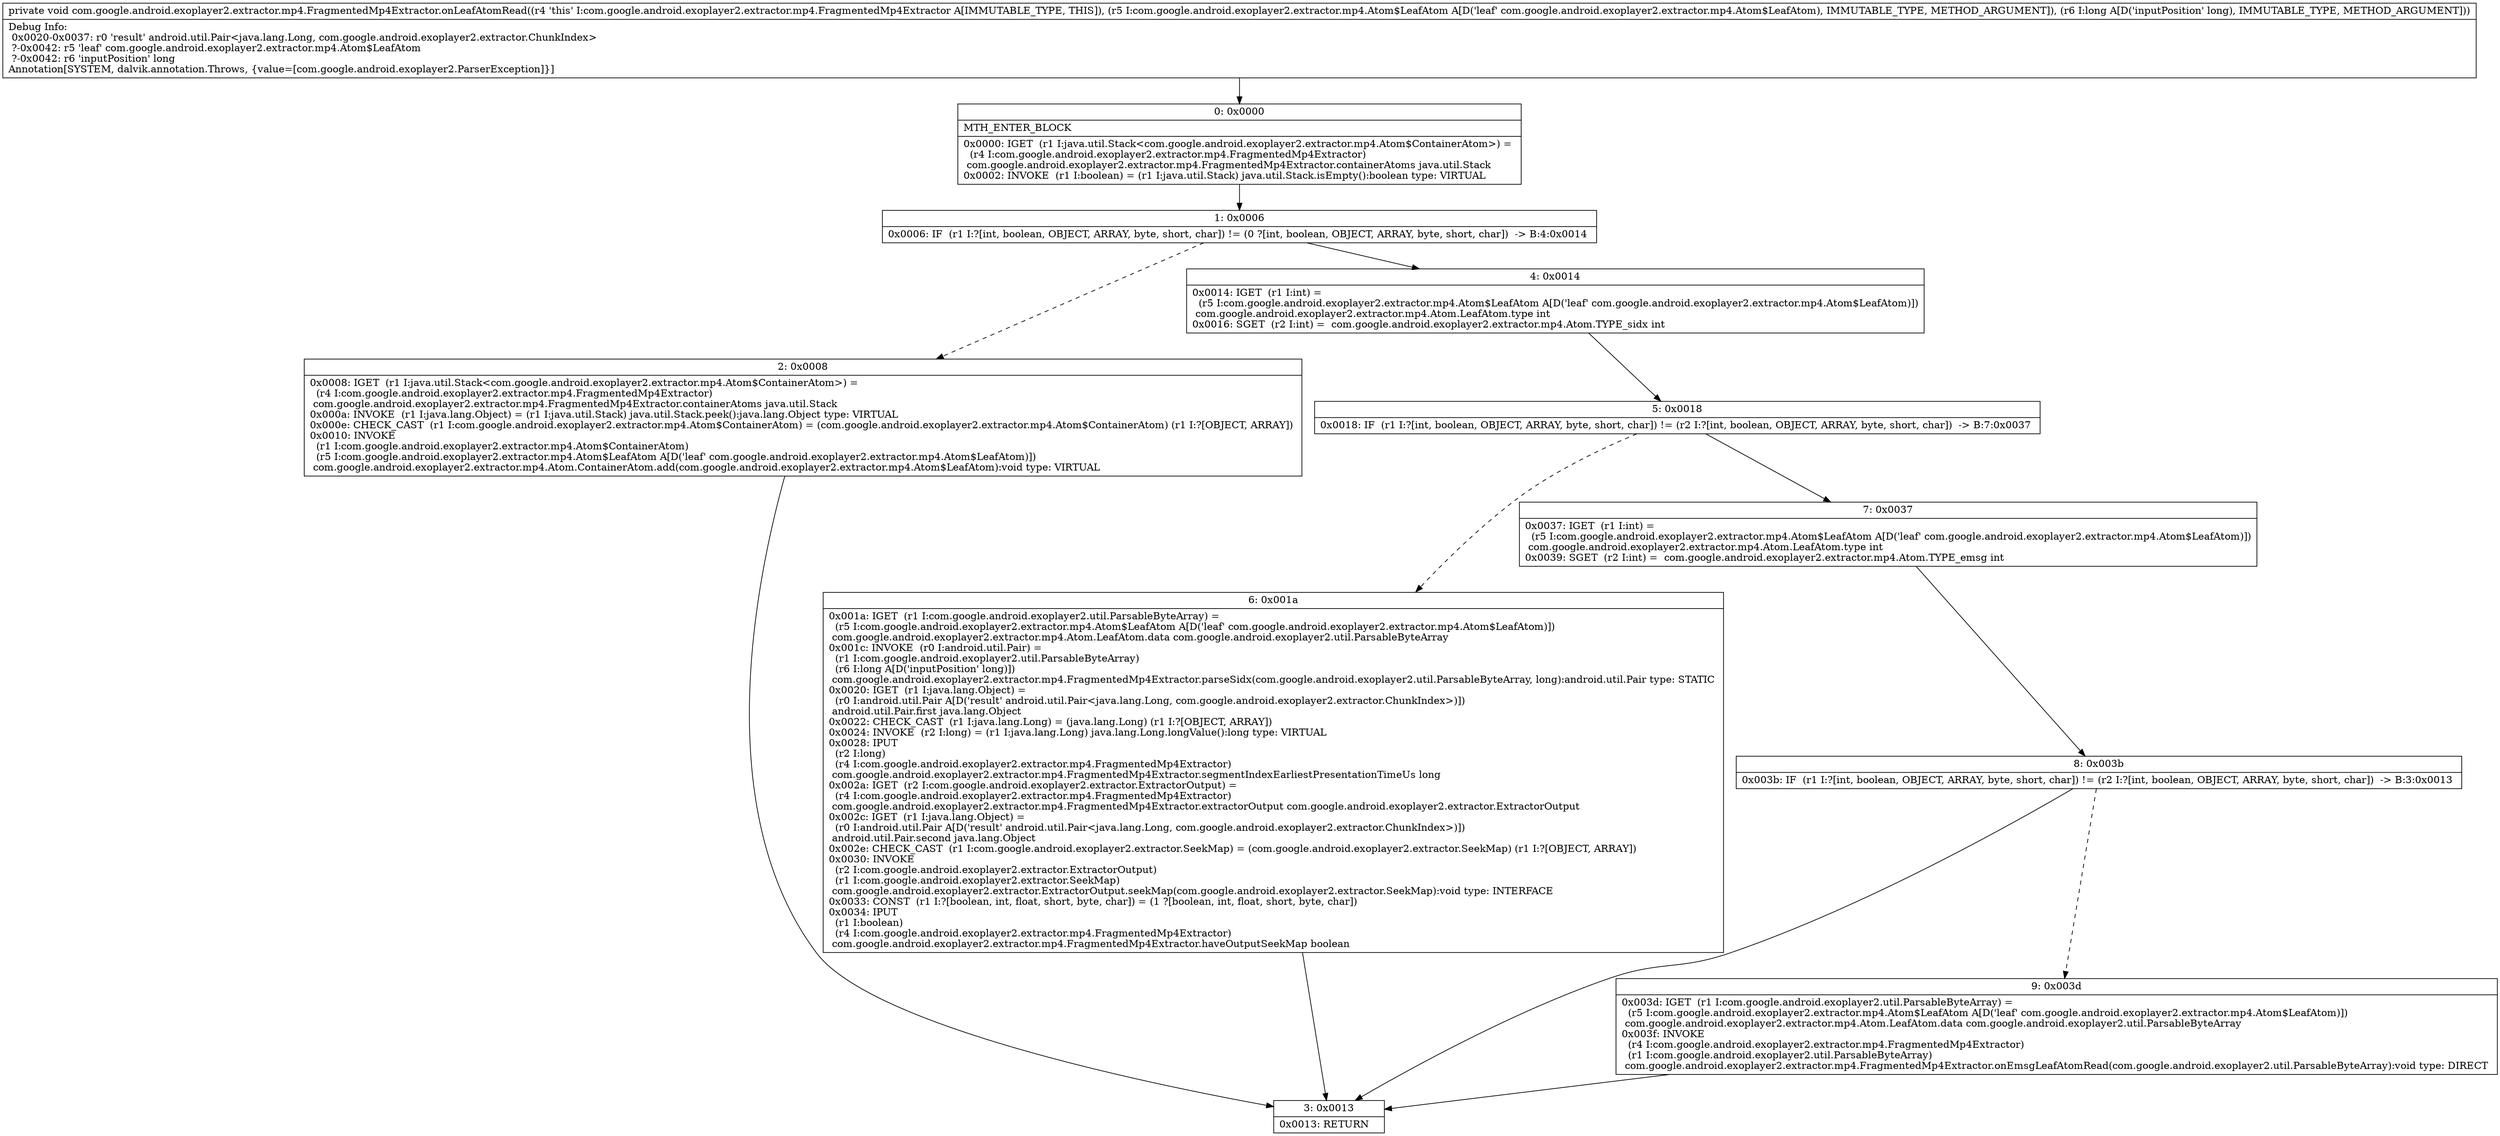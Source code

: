 digraph "CFG forcom.google.android.exoplayer2.extractor.mp4.FragmentedMp4Extractor.onLeafAtomRead(Lcom\/google\/android\/exoplayer2\/extractor\/mp4\/Atom$LeafAtom;J)V" {
Node_0 [shape=record,label="{0\:\ 0x0000|MTH_ENTER_BLOCK\l|0x0000: IGET  (r1 I:java.util.Stack\<com.google.android.exoplayer2.extractor.mp4.Atom$ContainerAtom\>) = \l  (r4 I:com.google.android.exoplayer2.extractor.mp4.FragmentedMp4Extractor)\l com.google.android.exoplayer2.extractor.mp4.FragmentedMp4Extractor.containerAtoms java.util.Stack \l0x0002: INVOKE  (r1 I:boolean) = (r1 I:java.util.Stack) java.util.Stack.isEmpty():boolean type: VIRTUAL \l}"];
Node_1 [shape=record,label="{1\:\ 0x0006|0x0006: IF  (r1 I:?[int, boolean, OBJECT, ARRAY, byte, short, char]) != (0 ?[int, boolean, OBJECT, ARRAY, byte, short, char])  \-\> B:4:0x0014 \l}"];
Node_2 [shape=record,label="{2\:\ 0x0008|0x0008: IGET  (r1 I:java.util.Stack\<com.google.android.exoplayer2.extractor.mp4.Atom$ContainerAtom\>) = \l  (r4 I:com.google.android.exoplayer2.extractor.mp4.FragmentedMp4Extractor)\l com.google.android.exoplayer2.extractor.mp4.FragmentedMp4Extractor.containerAtoms java.util.Stack \l0x000a: INVOKE  (r1 I:java.lang.Object) = (r1 I:java.util.Stack) java.util.Stack.peek():java.lang.Object type: VIRTUAL \l0x000e: CHECK_CAST  (r1 I:com.google.android.exoplayer2.extractor.mp4.Atom$ContainerAtom) = (com.google.android.exoplayer2.extractor.mp4.Atom$ContainerAtom) (r1 I:?[OBJECT, ARRAY]) \l0x0010: INVOKE  \l  (r1 I:com.google.android.exoplayer2.extractor.mp4.Atom$ContainerAtom)\l  (r5 I:com.google.android.exoplayer2.extractor.mp4.Atom$LeafAtom A[D('leaf' com.google.android.exoplayer2.extractor.mp4.Atom$LeafAtom)])\l com.google.android.exoplayer2.extractor.mp4.Atom.ContainerAtom.add(com.google.android.exoplayer2.extractor.mp4.Atom$LeafAtom):void type: VIRTUAL \l}"];
Node_3 [shape=record,label="{3\:\ 0x0013|0x0013: RETURN   \l}"];
Node_4 [shape=record,label="{4\:\ 0x0014|0x0014: IGET  (r1 I:int) = \l  (r5 I:com.google.android.exoplayer2.extractor.mp4.Atom$LeafAtom A[D('leaf' com.google.android.exoplayer2.extractor.mp4.Atom$LeafAtom)])\l com.google.android.exoplayer2.extractor.mp4.Atom.LeafAtom.type int \l0x0016: SGET  (r2 I:int) =  com.google.android.exoplayer2.extractor.mp4.Atom.TYPE_sidx int \l}"];
Node_5 [shape=record,label="{5\:\ 0x0018|0x0018: IF  (r1 I:?[int, boolean, OBJECT, ARRAY, byte, short, char]) != (r2 I:?[int, boolean, OBJECT, ARRAY, byte, short, char])  \-\> B:7:0x0037 \l}"];
Node_6 [shape=record,label="{6\:\ 0x001a|0x001a: IGET  (r1 I:com.google.android.exoplayer2.util.ParsableByteArray) = \l  (r5 I:com.google.android.exoplayer2.extractor.mp4.Atom$LeafAtom A[D('leaf' com.google.android.exoplayer2.extractor.mp4.Atom$LeafAtom)])\l com.google.android.exoplayer2.extractor.mp4.Atom.LeafAtom.data com.google.android.exoplayer2.util.ParsableByteArray \l0x001c: INVOKE  (r0 I:android.util.Pair) = \l  (r1 I:com.google.android.exoplayer2.util.ParsableByteArray)\l  (r6 I:long A[D('inputPosition' long)])\l com.google.android.exoplayer2.extractor.mp4.FragmentedMp4Extractor.parseSidx(com.google.android.exoplayer2.util.ParsableByteArray, long):android.util.Pair type: STATIC \l0x0020: IGET  (r1 I:java.lang.Object) = \l  (r0 I:android.util.Pair A[D('result' android.util.Pair\<java.lang.Long, com.google.android.exoplayer2.extractor.ChunkIndex\>)])\l android.util.Pair.first java.lang.Object \l0x0022: CHECK_CAST  (r1 I:java.lang.Long) = (java.lang.Long) (r1 I:?[OBJECT, ARRAY]) \l0x0024: INVOKE  (r2 I:long) = (r1 I:java.lang.Long) java.lang.Long.longValue():long type: VIRTUAL \l0x0028: IPUT  \l  (r2 I:long)\l  (r4 I:com.google.android.exoplayer2.extractor.mp4.FragmentedMp4Extractor)\l com.google.android.exoplayer2.extractor.mp4.FragmentedMp4Extractor.segmentIndexEarliestPresentationTimeUs long \l0x002a: IGET  (r2 I:com.google.android.exoplayer2.extractor.ExtractorOutput) = \l  (r4 I:com.google.android.exoplayer2.extractor.mp4.FragmentedMp4Extractor)\l com.google.android.exoplayer2.extractor.mp4.FragmentedMp4Extractor.extractorOutput com.google.android.exoplayer2.extractor.ExtractorOutput \l0x002c: IGET  (r1 I:java.lang.Object) = \l  (r0 I:android.util.Pair A[D('result' android.util.Pair\<java.lang.Long, com.google.android.exoplayer2.extractor.ChunkIndex\>)])\l android.util.Pair.second java.lang.Object \l0x002e: CHECK_CAST  (r1 I:com.google.android.exoplayer2.extractor.SeekMap) = (com.google.android.exoplayer2.extractor.SeekMap) (r1 I:?[OBJECT, ARRAY]) \l0x0030: INVOKE  \l  (r2 I:com.google.android.exoplayer2.extractor.ExtractorOutput)\l  (r1 I:com.google.android.exoplayer2.extractor.SeekMap)\l com.google.android.exoplayer2.extractor.ExtractorOutput.seekMap(com.google.android.exoplayer2.extractor.SeekMap):void type: INTERFACE \l0x0033: CONST  (r1 I:?[boolean, int, float, short, byte, char]) = (1 ?[boolean, int, float, short, byte, char]) \l0x0034: IPUT  \l  (r1 I:boolean)\l  (r4 I:com.google.android.exoplayer2.extractor.mp4.FragmentedMp4Extractor)\l com.google.android.exoplayer2.extractor.mp4.FragmentedMp4Extractor.haveOutputSeekMap boolean \l}"];
Node_7 [shape=record,label="{7\:\ 0x0037|0x0037: IGET  (r1 I:int) = \l  (r5 I:com.google.android.exoplayer2.extractor.mp4.Atom$LeafAtom A[D('leaf' com.google.android.exoplayer2.extractor.mp4.Atom$LeafAtom)])\l com.google.android.exoplayer2.extractor.mp4.Atom.LeafAtom.type int \l0x0039: SGET  (r2 I:int) =  com.google.android.exoplayer2.extractor.mp4.Atom.TYPE_emsg int \l}"];
Node_8 [shape=record,label="{8\:\ 0x003b|0x003b: IF  (r1 I:?[int, boolean, OBJECT, ARRAY, byte, short, char]) != (r2 I:?[int, boolean, OBJECT, ARRAY, byte, short, char])  \-\> B:3:0x0013 \l}"];
Node_9 [shape=record,label="{9\:\ 0x003d|0x003d: IGET  (r1 I:com.google.android.exoplayer2.util.ParsableByteArray) = \l  (r5 I:com.google.android.exoplayer2.extractor.mp4.Atom$LeafAtom A[D('leaf' com.google.android.exoplayer2.extractor.mp4.Atom$LeafAtom)])\l com.google.android.exoplayer2.extractor.mp4.Atom.LeafAtom.data com.google.android.exoplayer2.util.ParsableByteArray \l0x003f: INVOKE  \l  (r4 I:com.google.android.exoplayer2.extractor.mp4.FragmentedMp4Extractor)\l  (r1 I:com.google.android.exoplayer2.util.ParsableByteArray)\l com.google.android.exoplayer2.extractor.mp4.FragmentedMp4Extractor.onEmsgLeafAtomRead(com.google.android.exoplayer2.util.ParsableByteArray):void type: DIRECT \l}"];
MethodNode[shape=record,label="{private void com.google.android.exoplayer2.extractor.mp4.FragmentedMp4Extractor.onLeafAtomRead((r4 'this' I:com.google.android.exoplayer2.extractor.mp4.FragmentedMp4Extractor A[IMMUTABLE_TYPE, THIS]), (r5 I:com.google.android.exoplayer2.extractor.mp4.Atom$LeafAtom A[D('leaf' com.google.android.exoplayer2.extractor.mp4.Atom$LeafAtom), IMMUTABLE_TYPE, METHOD_ARGUMENT]), (r6 I:long A[D('inputPosition' long), IMMUTABLE_TYPE, METHOD_ARGUMENT]))  | Debug Info:\l  0x0020\-0x0037: r0 'result' android.util.Pair\<java.lang.Long, com.google.android.exoplayer2.extractor.ChunkIndex\>\l  ?\-0x0042: r5 'leaf' com.google.android.exoplayer2.extractor.mp4.Atom$LeafAtom\l  ?\-0x0042: r6 'inputPosition' long\lAnnotation[SYSTEM, dalvik.annotation.Throws, \{value=[com.google.android.exoplayer2.ParserException]\}]\l}"];
MethodNode -> Node_0;
Node_0 -> Node_1;
Node_1 -> Node_2[style=dashed];
Node_1 -> Node_4;
Node_2 -> Node_3;
Node_4 -> Node_5;
Node_5 -> Node_6[style=dashed];
Node_5 -> Node_7;
Node_6 -> Node_3;
Node_7 -> Node_8;
Node_8 -> Node_3;
Node_8 -> Node_9[style=dashed];
Node_9 -> Node_3;
}

